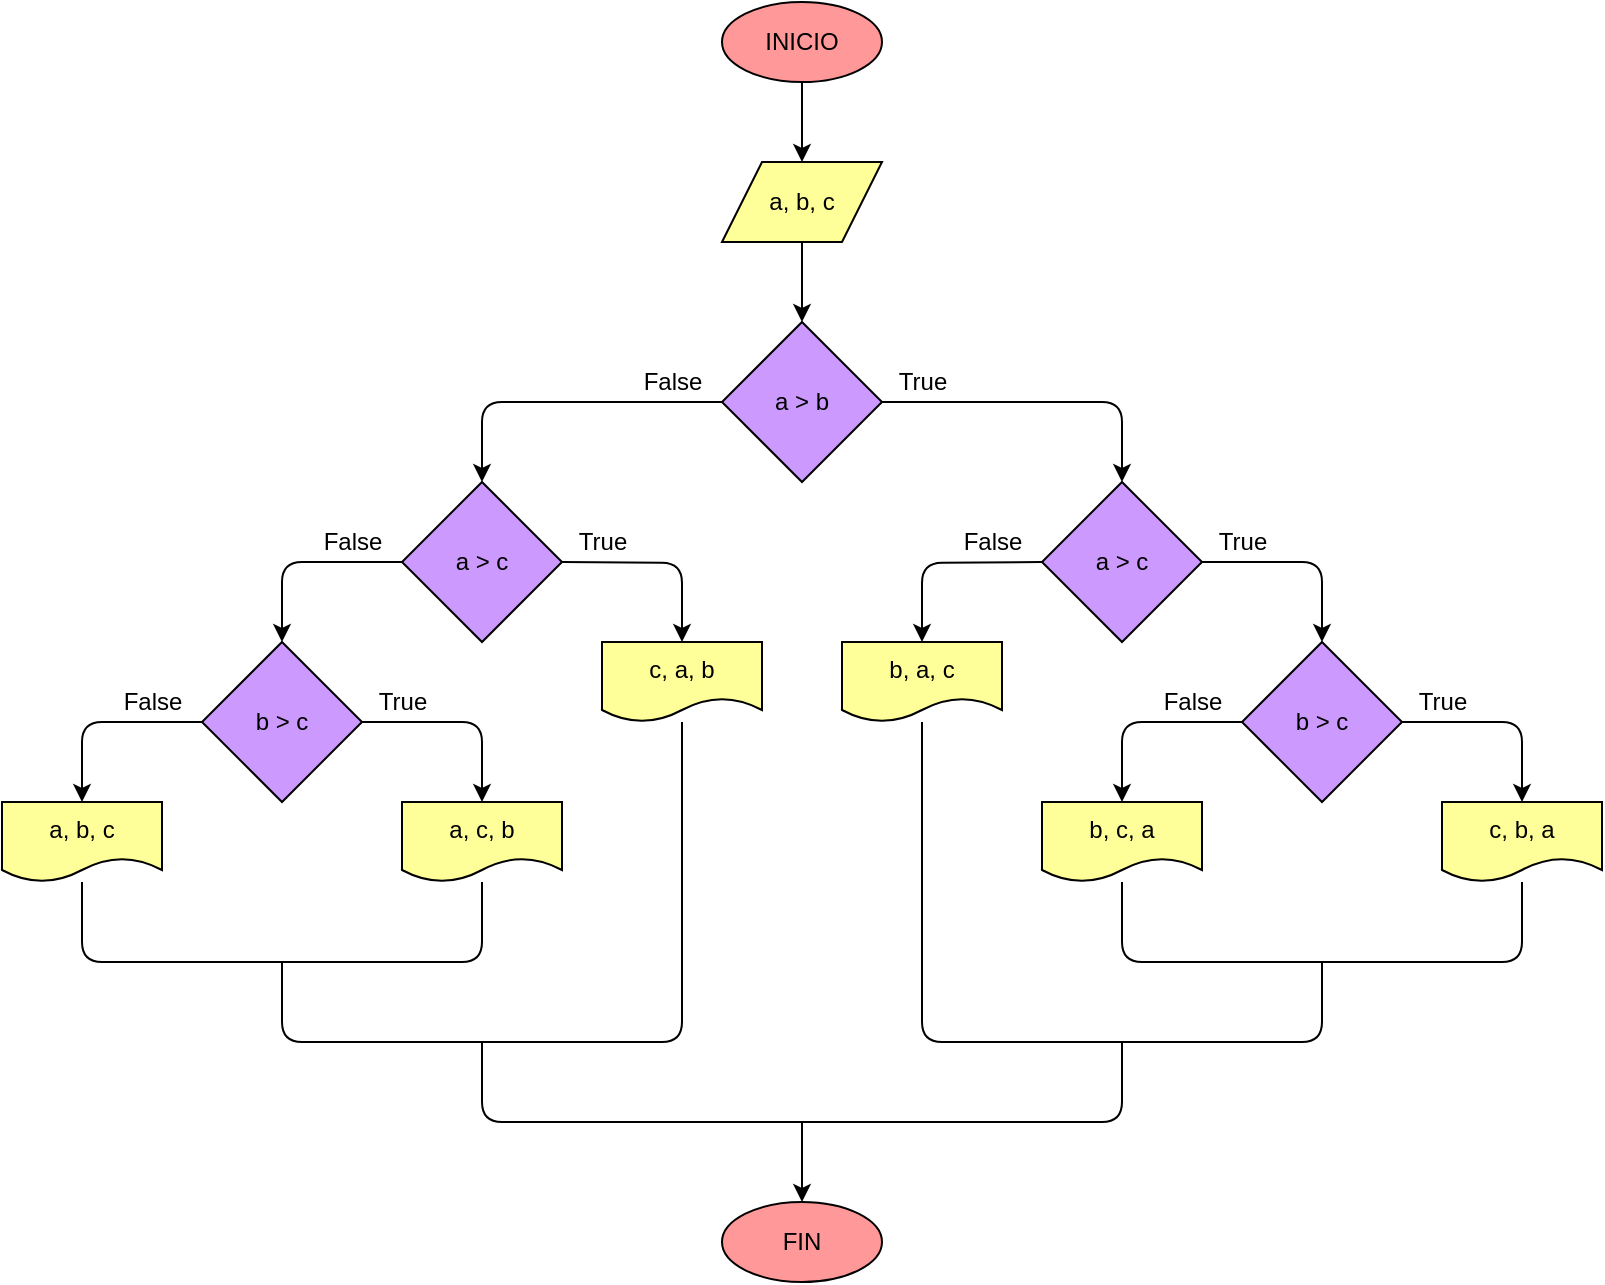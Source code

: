 <mxfile>
    <diagram id="1UrO534p_BwiQJJ5aFO-" name="Página-1">
        <mxGraphModel dx="1178" dy="279" grid="1" gridSize="10" guides="1" tooltips="1" connect="1" arrows="1" fold="1" page="1" pageScale="1" pageWidth="827" pageHeight="1169" math="0" shadow="0">
            <root>
                <mxCell id="0"/>
                <mxCell id="1" parent="0"/>
                <mxCell id="2" value="" style="edgeStyle=none;html=1;fontColor=#000000;strokeColor=#000000;" parent="1" source="3" target="5" edge="1">
                    <mxGeometry relative="1" as="geometry"/>
                </mxCell>
                <mxCell id="3" value="INICIO" style="ellipse;whiteSpace=wrap;html=1;fillColor=#FF9999;fontColor=#000000;strokeColor=#000000;" parent="1" vertex="1">
                    <mxGeometry x="-460" y="80" width="80" height="40" as="geometry"/>
                </mxCell>
                <mxCell id="4" value="" style="edgeStyle=none;html=1;fontColor=#000000;strokeColor=#000000;" parent="1" source="5" target="8" edge="1">
                    <mxGeometry relative="1" as="geometry"/>
                </mxCell>
                <mxCell id="5" value="a, b, c" style="shape=parallelogram;perimeter=parallelogramPerimeter;whiteSpace=wrap;html=1;fixedSize=1;fillColor=#FFFF99;fontColor=#000000;strokeColor=#000000;" parent="1" vertex="1">
                    <mxGeometry x="-460" y="160" width="80" height="40" as="geometry"/>
                </mxCell>
                <mxCell id="6" value="" style="edgeStyle=none;html=1;entryX=0.5;entryY=0;entryDx=0;entryDy=0;exitX=1;exitY=0.5;exitDx=0;exitDy=0;fontColor=#000000;strokeColor=#000000;" parent="1" source="8" target="35" edge="1">
                    <mxGeometry relative="1" as="geometry">
                        <Array as="points">
                            <mxPoint x="-260" y="280"/>
                        </Array>
                        <mxPoint x="-400" y="280" as="sourcePoint"/>
                        <mxPoint x="-240" y="320" as="targetPoint"/>
                    </mxGeometry>
                </mxCell>
                <mxCell id="7" style="edgeStyle=none;html=1;exitX=0;exitY=0.5;exitDx=0;exitDy=0;fontColor=#000000;strokeColor=#000000;" parent="1" source="8" edge="1">
                    <mxGeometry relative="1" as="geometry">
                        <Array as="points">
                            <mxPoint x="-580" y="280"/>
                        </Array>
                        <mxPoint x="-440.0" y="280.0" as="sourcePoint"/>
                        <mxPoint x="-580" y="320" as="targetPoint"/>
                    </mxGeometry>
                </mxCell>
                <mxCell id="8" value="a &amp;gt; b" style="rhombus;whiteSpace=wrap;html=1;fillColor=#CC99FF;fontColor=#000000;strokeColor=#000000;" parent="1" vertex="1">
                    <mxGeometry x="-460" y="240" width="80" height="80" as="geometry"/>
                </mxCell>
                <mxCell id="46" style="edgeStyle=orthogonalEdgeStyle;html=1;exitX=1;exitY=0.5;exitDx=0;exitDy=0;entryX=0.5;entryY=0;entryDx=0;entryDy=0;fontColor=#000000;strokeColor=#000000;" parent="1" source="35" target="39" edge="1">
                    <mxGeometry relative="1" as="geometry">
                        <mxPoint x="-240" y="360" as="sourcePoint"/>
                    </mxGeometry>
                </mxCell>
                <mxCell id="35" value="a &amp;gt; c" style="rhombus;whiteSpace=wrap;html=1;fillColor=#CC99FF;fontColor=#000000;strokeColor=#000000;" parent="1" vertex="1">
                    <mxGeometry x="-300" y="320" width="80" height="80" as="geometry"/>
                </mxCell>
                <mxCell id="41" value="" style="edgeStyle=orthogonalEdgeStyle;html=1;fontColor=#000000;entryX=0.5;entryY=0;entryDx=0;entryDy=0;strokeColor=#000000;" parent="1" source="39" target="40" edge="1">
                    <mxGeometry relative="1" as="geometry"/>
                </mxCell>
                <mxCell id="43" style="edgeStyle=orthogonalEdgeStyle;html=1;exitX=0;exitY=0.5;exitDx=0;exitDy=0;entryX=0.5;entryY=0;entryDx=0;entryDy=0;fontColor=#000000;strokeColor=#000000;" parent="1" source="39" target="42" edge="1">
                    <mxGeometry relative="1" as="geometry"/>
                </mxCell>
                <mxCell id="39" value="b &amp;gt; c" style="rhombus;whiteSpace=wrap;html=1;fillColor=#CC99FF;fontColor=#000000;strokeColor=#000000;" parent="1" vertex="1">
                    <mxGeometry x="-200" y="400" width="80" height="80" as="geometry"/>
                </mxCell>
                <mxCell id="40" value="c, b, a" style="shape=document;whiteSpace=wrap;html=1;boundedLbl=1;fillColor=#FFFF99;strokeColor=#000000;fontColor=#000000;" parent="1" vertex="1">
                    <mxGeometry x="-100" y="480" width="80" height="40" as="geometry"/>
                </mxCell>
                <mxCell id="42" value="b, c, a" style="shape=document;whiteSpace=wrap;html=1;boundedLbl=1;fillColor=#FFFF99;strokeColor=#000000;fontColor=#000000;" parent="1" vertex="1">
                    <mxGeometry x="-300" y="480" width="80" height="40" as="geometry"/>
                </mxCell>
                <mxCell id="44" style="edgeStyle=orthogonalEdgeStyle;html=1;exitX=0;exitY=0.5;exitDx=0;exitDy=0;entryX=0.5;entryY=0;entryDx=0;entryDy=0;fontColor=#000000;strokeColor=#000000;" parent="1" target="45" edge="1">
                    <mxGeometry relative="1" as="geometry">
                        <mxPoint x="-300" y="360" as="sourcePoint"/>
                    </mxGeometry>
                </mxCell>
                <mxCell id="45" value="b, a, c" style="shape=document;whiteSpace=wrap;html=1;boundedLbl=1;fillColor=#FFFF99;strokeColor=#000000;fontColor=#000000;" parent="1" vertex="1">
                    <mxGeometry x="-400" y="400" width="80" height="40" as="geometry"/>
                </mxCell>
                <mxCell id="47" value="a &amp;gt; c" style="rhombus;whiteSpace=wrap;html=1;fillColor=#CC99FF;fontColor=#000000;strokeColor=#000000;" parent="1" vertex="1">
                    <mxGeometry x="-620" y="320" width="80" height="80" as="geometry"/>
                </mxCell>
                <mxCell id="48" style="edgeStyle=none;html=1;fontColor=#000000;strokeColor=#000000;" parent="1" edge="1">
                    <mxGeometry relative="1" as="geometry">
                        <Array as="points">
                            <mxPoint x="-680" y="360"/>
                        </Array>
                        <mxPoint x="-620" y="360" as="sourcePoint"/>
                        <mxPoint x="-680" y="400" as="targetPoint"/>
                    </mxGeometry>
                </mxCell>
                <mxCell id="51" value="" style="edgeStyle=orthogonalEdgeStyle;html=1;fontColor=#000000;entryX=0.5;entryY=0;entryDx=0;entryDy=0;strokeColor=#000000;" parent="1" source="49" target="50" edge="1">
                    <mxGeometry relative="1" as="geometry"/>
                </mxCell>
                <mxCell id="53" style="edgeStyle=orthogonalEdgeStyle;html=1;exitX=1;exitY=0.5;exitDx=0;exitDy=0;entryX=0.5;entryY=0;entryDx=0;entryDy=0;fontColor=#000000;strokeColor=#000000;" parent="1" source="49" target="52" edge="1">
                    <mxGeometry relative="1" as="geometry"/>
                </mxCell>
                <mxCell id="49" value="b &amp;gt; c" style="rhombus;whiteSpace=wrap;html=1;fillColor=#CC99FF;fontColor=#000000;strokeColor=#000000;" parent="1" vertex="1">
                    <mxGeometry x="-720" y="400" width="80" height="80" as="geometry"/>
                </mxCell>
                <mxCell id="50" value="a, b, c" style="shape=document;whiteSpace=wrap;html=1;boundedLbl=1;fillColor=#FFFF99;strokeColor=#000000;fontColor=#000000;" parent="1" vertex="1">
                    <mxGeometry x="-820" y="480" width="80" height="40" as="geometry"/>
                </mxCell>
                <mxCell id="52" value="a, c, b" style="shape=document;whiteSpace=wrap;html=1;boundedLbl=1;fillColor=#FFFF99;strokeColor=#000000;fontColor=#000000;" parent="1" vertex="1">
                    <mxGeometry x="-620" y="480" width="80" height="40" as="geometry"/>
                </mxCell>
                <mxCell id="54" style="edgeStyle=orthogonalEdgeStyle;html=1;exitX=1;exitY=0.5;exitDx=0;exitDy=0;entryX=0.5;entryY=0;entryDx=0;entryDy=0;fontColor=#000000;strokeColor=#000000;" parent="1" target="55" edge="1">
                    <mxGeometry relative="1" as="geometry">
                        <mxPoint x="-540" y="360" as="sourcePoint"/>
                    </mxGeometry>
                </mxCell>
                <mxCell id="55" value="c, a, b" style="shape=document;whiteSpace=wrap;html=1;boundedLbl=1;fillColor=#FFFF99;strokeColor=#000000;fontColor=#000000;" parent="1" vertex="1">
                    <mxGeometry x="-520" y="400" width="80" height="40" as="geometry"/>
                </mxCell>
                <mxCell id="56" value="" style="endArrow=none;html=1;fontColor=#000000;strokeColor=#000000;" parent="1" edge="1">
                    <mxGeometry width="50" height="50" relative="1" as="geometry">
                        <mxPoint x="-780" y="520" as="sourcePoint"/>
                        <mxPoint x="-580" y="520" as="targetPoint"/>
                        <Array as="points">
                            <mxPoint x="-780" y="560"/>
                            <mxPoint x="-580" y="560"/>
                        </Array>
                    </mxGeometry>
                </mxCell>
                <mxCell id="57" value="" style="endArrow=none;html=1;fontColor=#000000;strokeColor=#000000;" parent="1" edge="1">
                    <mxGeometry width="50" height="50" relative="1" as="geometry">
                        <mxPoint x="-680" y="560" as="sourcePoint"/>
                        <mxPoint x="-480" y="440" as="targetPoint"/>
                        <Array as="points">
                            <mxPoint x="-680" y="600"/>
                            <mxPoint x="-480" y="600"/>
                        </Array>
                    </mxGeometry>
                </mxCell>
                <mxCell id="58" value="" style="endArrow=none;html=1;fontColor=#000000;strokeColor=#000000;" parent="1" edge="1">
                    <mxGeometry width="50" height="50" relative="1" as="geometry">
                        <mxPoint x="-260" y="520" as="sourcePoint"/>
                        <mxPoint x="-60" y="520" as="targetPoint"/>
                        <Array as="points">
                            <mxPoint x="-260" y="560"/>
                            <mxPoint x="-60" y="560"/>
                        </Array>
                    </mxGeometry>
                </mxCell>
                <mxCell id="59" value="" style="endArrow=none;html=1;fontColor=#000000;strokeColor=#000000;" parent="1" edge="1">
                    <mxGeometry width="50" height="50" relative="1" as="geometry">
                        <mxPoint x="-360" y="440" as="sourcePoint"/>
                        <mxPoint x="-160" y="560" as="targetPoint"/>
                        <Array as="points">
                            <mxPoint x="-360" y="600"/>
                            <mxPoint x="-160" y="600"/>
                        </Array>
                    </mxGeometry>
                </mxCell>
                <mxCell id="60" value="" style="endArrow=none;html=1;fontColor=#000000;strokeColor=#000000;" parent="1" edge="1">
                    <mxGeometry width="50" height="50" relative="1" as="geometry">
                        <mxPoint x="-580" y="600" as="sourcePoint"/>
                        <mxPoint x="-260.0" y="600" as="targetPoint"/>
                        <Array as="points">
                            <mxPoint x="-580" y="640"/>
                            <mxPoint x="-260" y="640"/>
                        </Array>
                    </mxGeometry>
                </mxCell>
                <mxCell id="61" value="FIN" style="ellipse;whiteSpace=wrap;html=1;fontColor=#000000;strokeColor=#000000;fillColor=#FF9999;" parent="1" vertex="1">
                    <mxGeometry x="-460" y="680" width="80" height="40" as="geometry"/>
                </mxCell>
                <mxCell id="62" value="" style="endArrow=classic;html=1;fontColor=#000000;entryX=0.5;entryY=0;entryDx=0;entryDy=0;strokeColor=#000000;" parent="1" target="61" edge="1">
                    <mxGeometry width="50" height="50" relative="1" as="geometry">
                        <mxPoint x="-420" y="640" as="sourcePoint"/>
                        <mxPoint x="-340" y="630" as="targetPoint"/>
                    </mxGeometry>
                </mxCell>
                <mxCell id="63" value="True" style="text;html=1;align=center;verticalAlign=middle;resizable=0;points=[];autosize=1;strokeColor=none;fillColor=none;fontColor=#000000;" vertex="1" parent="1">
                    <mxGeometry x="-380" y="260" width="40" height="20" as="geometry"/>
                </mxCell>
                <mxCell id="64" value="False" style="text;html=1;align=center;verticalAlign=middle;resizable=0;points=[];autosize=1;strokeColor=none;fillColor=none;fontColor=#000000;" vertex="1" parent="1">
                    <mxGeometry x="-510" y="260" width="50" height="20" as="geometry"/>
                </mxCell>
                <mxCell id="65" value="True" style="text;html=1;align=center;verticalAlign=middle;resizable=0;points=[];autosize=1;strokeColor=none;fillColor=none;fontColor=#000000;" vertex="1" parent="1">
                    <mxGeometry x="-120" y="420" width="40" height="20" as="geometry"/>
                </mxCell>
                <mxCell id="66" value="False" style="text;html=1;align=center;verticalAlign=middle;resizable=0;points=[];autosize=1;strokeColor=none;fillColor=none;fontColor=#000000;" vertex="1" parent="1">
                    <mxGeometry x="-250" y="420" width="50" height="20" as="geometry"/>
                </mxCell>
                <mxCell id="67" value="False" style="text;html=1;align=center;verticalAlign=middle;resizable=0;points=[];autosize=1;strokeColor=none;fillColor=none;fontColor=#000000;" vertex="1" parent="1">
                    <mxGeometry x="-350" y="340" width="50" height="20" as="geometry"/>
                </mxCell>
                <mxCell id="68" value="True" style="text;html=1;align=center;verticalAlign=middle;resizable=0;points=[];autosize=1;strokeColor=none;fillColor=none;fontColor=#000000;" vertex="1" parent="1">
                    <mxGeometry x="-220" y="340" width="40" height="20" as="geometry"/>
                </mxCell>
                <mxCell id="69" value="False" style="text;html=1;align=center;verticalAlign=middle;resizable=0;points=[];autosize=1;strokeColor=none;fillColor=none;fontColor=#000000;" vertex="1" parent="1">
                    <mxGeometry x="-670" y="340" width="50" height="20" as="geometry"/>
                </mxCell>
                <mxCell id="70" value="True" style="text;html=1;align=center;verticalAlign=middle;resizable=0;points=[];autosize=1;strokeColor=none;fillColor=none;fontColor=#000000;" vertex="1" parent="1">
                    <mxGeometry x="-540" y="340" width="40" height="20" as="geometry"/>
                </mxCell>
                <mxCell id="71" value="False" style="text;html=1;align=center;verticalAlign=middle;resizable=0;points=[];autosize=1;strokeColor=none;fillColor=none;fontColor=#000000;" vertex="1" parent="1">
                    <mxGeometry x="-770" y="420" width="50" height="20" as="geometry"/>
                </mxCell>
                <mxCell id="72" value="True" style="text;html=1;align=center;verticalAlign=middle;resizable=0;points=[];autosize=1;strokeColor=none;fillColor=none;fontColor=#000000;" vertex="1" parent="1">
                    <mxGeometry x="-640" y="420" width="40" height="20" as="geometry"/>
                </mxCell>
            </root>
        </mxGraphModel>
    </diagram>
    <diagram id="_l0ub4WGFMagM-9L3Hwq" name="Página-1">
        <mxGraphModel grid="1" gridSize="10" guides="1" tooltips="1" connect="1" arrows="1" page="1" fold="1" pageScale="1" pageWidth="827" pageHeight="1169" math="0" shadow="0">
            <root>
                <mxCell id="0"/>
                <mxCell id="1" parent="0"/>
                <mxCell id="4" value="" style="edgeStyle=none;html=1;" edge="1" parent="1" source="2" target="3">
                    <mxGeometry relative="1" as="geometry"/>
                </mxCell>
                <mxCell id="2" value="INICIO" style="ellipse;whiteSpace=wrap;html=1;" parent="1" vertex="1">
                    <mxGeometry x="80" y="80" width="80" height="40" as="geometry"/>
                </mxCell>
                <mxCell id="6" value="" style="edgeStyle=none;html=1;" edge="1" parent="1" source="3" target="5">
                    <mxGeometry relative="1" as="geometry"/>
                </mxCell>
                <mxCell id="3" value="a, b, c" style="shape=parallelogram;perimeter=parallelogramPerimeter;whiteSpace=wrap;html=1;fixedSize=1;" vertex="1" parent="1">
                    <mxGeometry x="80" y="160" width="80" height="40" as="geometry"/>
                </mxCell>
                <mxCell id="8" value="" style="edgeStyle=none;html=1;entryX=0.5;entryY=0;entryDx=0;entryDy=0;exitX=1;exitY=0.5;exitDx=0;exitDy=0;" edge="1" parent="1" source="5" target="7">
                    <mxGeometry relative="1" as="geometry">
                        <Array as="points">
                            <mxPoint x="320" y="280"/>
                        </Array>
                    </mxGeometry>
                </mxCell>
                <mxCell id="18" style="edgeStyle=none;html=1;exitX=0;exitY=0.5;exitDx=0;exitDy=0;entryX=0.5;entryY=0;entryDx=0;entryDy=0;" edge="1" parent="1" source="5" target="17">
                    <mxGeometry relative="1" as="geometry">
                        <Array as="points">
                            <mxPoint x="-80" y="280"/>
                        </Array>
                    </mxGeometry>
                </mxCell>
                <mxCell id="5" value="a &amp;gt; b" style="rhombus;whiteSpace=wrap;html=1;" vertex="1" parent="1">
                    <mxGeometry x="80" y="240" width="80" height="80" as="geometry"/>
                </mxCell>
                <mxCell id="10" value="" style="edgeStyle=none;html=1;entryX=0.5;entryY=0;entryDx=0;entryDy=0;exitX=1;exitY=0.5;exitDx=0;exitDy=0;" edge="1" parent="1" source="7" target="9">
                    <mxGeometry relative="1" as="geometry">
                        <Array as="points">
                            <mxPoint x="520" y="360"/>
                        </Array>
                    </mxGeometry>
                </mxCell>
                <mxCell id="16" style="edgeStyle=none;html=1;exitX=0;exitY=0.5;exitDx=0;exitDy=0;entryX=0.5;entryY=0;entryDx=0;entryDy=0;" edge="1" parent="1" source="7" target="15">
                    <mxGeometry relative="1" as="geometry">
                        <Array as="points">
                            <mxPoint x="200" y="360"/>
                        </Array>
                    </mxGeometry>
                </mxCell>
                <mxCell id="7" value="a &amp;gt; c" style="rhombus;whiteSpace=wrap;html=1;" vertex="1" parent="1">
                    <mxGeometry x="280" y="320" width="80" height="80" as="geometry"/>
                </mxCell>
                <mxCell id="12" value="" style="edgeStyle=none;html=1;entryX=0.5;entryY=0;entryDx=0;entryDy=0;" edge="1" parent="1" source="9" target="11">
                    <mxGeometry relative="1" as="geometry">
                        <Array as="points">
                            <mxPoint x="640" y="440"/>
                        </Array>
                    </mxGeometry>
                </mxCell>
                <mxCell id="14" style="edgeStyle=none;html=1;exitX=0;exitY=0.5;exitDx=0;exitDy=0;entryX=0.5;entryY=0;entryDx=0;entryDy=0;" edge="1" parent="1" source="9" target="13">
                    <mxGeometry relative="1" as="geometry">
                        <Array as="points">
                            <mxPoint x="400" y="440"/>
                        </Array>
                    </mxGeometry>
                </mxCell>
                <mxCell id="9" value="b &amp;gt; c" style="rhombus;whiteSpace=wrap;html=1;" vertex="1" parent="1">
                    <mxGeometry x="480" y="400" width="80" height="80" as="geometry"/>
                </mxCell>
                <mxCell id="11" value="orden = [c, b, a]" style="whiteSpace=wrap;html=1;" vertex="1" parent="1">
                    <mxGeometry x="590" y="480" width="100" height="40" as="geometry"/>
                </mxCell>
                <mxCell id="13" value="orden = [b, c, a]" style="whiteSpace=wrap;html=1;" vertex="1" parent="1">
                    <mxGeometry x="350" y="480" width="100" height="40" as="geometry"/>
                </mxCell>
                <mxCell id="15" value="orden = [b, a, c]" style="whiteSpace=wrap;html=1;" vertex="1" parent="1">
                    <mxGeometry x="150" y="400" width="100" height="40" as="geometry"/>
                </mxCell>
                <mxCell id="22" style="edgeStyle=none;html=1;exitX=1;exitY=0.5;exitDx=0;exitDy=0;entryX=0.5;entryY=0;entryDx=0;entryDy=0;" edge="1" parent="1" source="17" target="21">
                    <mxGeometry relative="1" as="geometry">
                        <Array as="points">
                            <mxPoint x="40" y="360"/>
                        </Array>
                    </mxGeometry>
                </mxCell>
                <mxCell id="24" value="" style="edgeStyle=none;html=1;entryX=0.5;entryY=0;entryDx=0;entryDy=0;" edge="1" parent="1" source="17" target="23">
                    <mxGeometry relative="1" as="geometry">
                        <Array as="points">
                            <mxPoint x="-280" y="360"/>
                        </Array>
                    </mxGeometry>
                </mxCell>
                <mxCell id="17" value="a &amp;gt; c" style="rhombus;whiteSpace=wrap;html=1;" vertex="1" parent="1">
                    <mxGeometry x="-120" y="320" width="80" height="80" as="geometry"/>
                </mxCell>
                <mxCell id="21" value="orden = [c, a, b]" style="whiteSpace=wrap;html=1;" vertex="1" parent="1">
                    <mxGeometry x="-10" y="400" width="100" height="40" as="geometry"/>
                </mxCell>
                <mxCell id="26" style="edgeStyle=none;html=1;exitX=1;exitY=0.5;exitDx=0;exitDy=0;entryX=0.5;entryY=0;entryDx=0;entryDy=0;" edge="1" parent="1" source="23" target="25">
                    <mxGeometry relative="1" as="geometry">
                        <Array as="points">
                            <mxPoint x="-160" y="440"/>
                        </Array>
                    </mxGeometry>
                </mxCell>
                <mxCell id="28" style="edgeStyle=none;html=1;exitX=0;exitY=0.5;exitDx=0;exitDy=0;entryX=0.5;entryY=0;entryDx=0;entryDy=0;" edge="1" parent="1" source="23" target="27">
                    <mxGeometry relative="1" as="geometry">
                        <Array as="points">
                            <mxPoint x="-400" y="440"/>
                        </Array>
                    </mxGeometry>
                </mxCell>
                <mxCell id="23" value="b &amp;gt; c" style="rhombus;whiteSpace=wrap;html=1;" vertex="1" parent="1">
                    <mxGeometry x="-320" y="400" width="80" height="80" as="geometry"/>
                </mxCell>
                <mxCell id="25" value="orden = [a, c, b]" style="whiteSpace=wrap;html=1;" vertex="1" parent="1">
                    <mxGeometry x="-210" y="480" width="100" height="40" as="geometry"/>
                </mxCell>
                <mxCell id="27" value="orden = [a, b, c]" style="whiteSpace=wrap;html=1;" vertex="1" parent="1">
                    <mxGeometry x="-450" y="480" width="100" height="40" as="geometry"/>
                </mxCell>
                <mxCell id="30" value="" style="endArrow=none;html=1;entryX=0.5;entryY=1;entryDx=0;entryDy=0;exitX=0.5;exitY=1;exitDx=0;exitDy=0;" edge="1" parent="1" source="21" target="15">
                    <mxGeometry width="50" height="50" relative="1" as="geometry">
                        <mxPoint x="260" y="750" as="sourcePoint"/>
                        <mxPoint x="310" y="700" as="targetPoint"/>
                        <Array as="points">
                            <mxPoint x="40" y="480"/>
                            <mxPoint x="200" y="480"/>
                        </Array>
                    </mxGeometry>
                </mxCell>
                <mxCell id="31" value="" style="endArrow=none;html=1;entryX=0.5;entryY=1;entryDx=0;entryDy=0;exitX=0.5;exitY=1;exitDx=0;exitDy=0;" edge="1" parent="1" source="27" target="25">
                    <mxGeometry width="50" height="50" relative="1" as="geometry">
                        <mxPoint x="-290" y="640" as="sourcePoint"/>
                        <mxPoint x="-240" y="590" as="targetPoint"/>
                        <Array as="points">
                            <mxPoint x="-400" y="560"/>
                            <mxPoint x="-160" y="560"/>
                        </Array>
                    </mxGeometry>
                </mxCell>
                <mxCell id="32" value="" style="endArrow=none;html=1;entryX=0.5;entryY=1;entryDx=0;entryDy=0;exitX=0.5;exitY=1;exitDx=0;exitDy=0;" edge="1" parent="1">
                    <mxGeometry width="50" height="50" relative="1" as="geometry">
                        <mxPoint x="400" y="520.0" as="sourcePoint"/>
                        <mxPoint x="640" y="520.0" as="targetPoint"/>
                        <Array as="points">
                            <mxPoint x="400" y="560"/>
                            <mxPoint x="640" y="560"/>
                        </Array>
                    </mxGeometry>
                </mxCell>
            </root>
        </mxGraphModel>
    </diagram>
</mxfile>